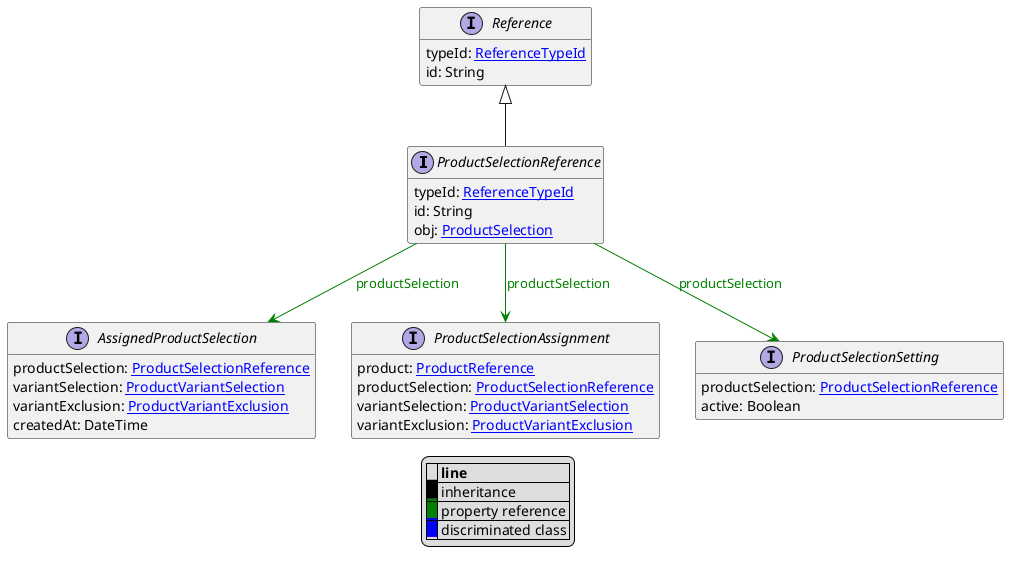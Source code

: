 @startuml

hide empty fields
hide empty methods
legend
|= |= line |
|<back:black>   </back>| inheritance |
|<back:green>   </back>| property reference |
|<back:blue>   </back>| discriminated class |
endlegend
interface ProductSelectionReference [[ProductSelectionReference.svg]] extends Reference {
    typeId: [[ReferenceTypeId.svg ReferenceTypeId]]
    id: String
    obj: [[ProductSelection.svg ProductSelection]]
}
interface Reference [[Reference.svg]]  {
    typeId: [[ReferenceTypeId.svg ReferenceTypeId]]
    id: String
}


interface AssignedProductSelection [[AssignedProductSelection.svg]]  {
    productSelection: [[ProductSelectionReference.svg ProductSelectionReference]]
    variantSelection: [[ProductVariantSelection.svg ProductVariantSelection]]
    variantExclusion: [[ProductVariantExclusion.svg ProductVariantExclusion]]
    createdAt: DateTime
}
interface ProductSelectionAssignment [[ProductSelectionAssignment.svg]]  {
    product: [[ProductReference.svg ProductReference]]
    productSelection: [[ProductSelectionReference.svg ProductSelectionReference]]
    variantSelection: [[ProductVariantSelection.svg ProductVariantSelection]]
    variantExclusion: [[ProductVariantExclusion.svg ProductVariantExclusion]]
}
interface ProductSelectionSetting [[ProductSelectionSetting.svg]]  {
    productSelection: [[ProductSelectionReference.svg ProductSelectionReference]]
    active: Boolean
}

ProductSelectionReference --> AssignedProductSelection #green;text:green : "productSelection"
ProductSelectionReference --> ProductSelectionAssignment #green;text:green : "productSelection"
ProductSelectionReference --> ProductSelectionSetting #green;text:green : "productSelection"
@enduml
